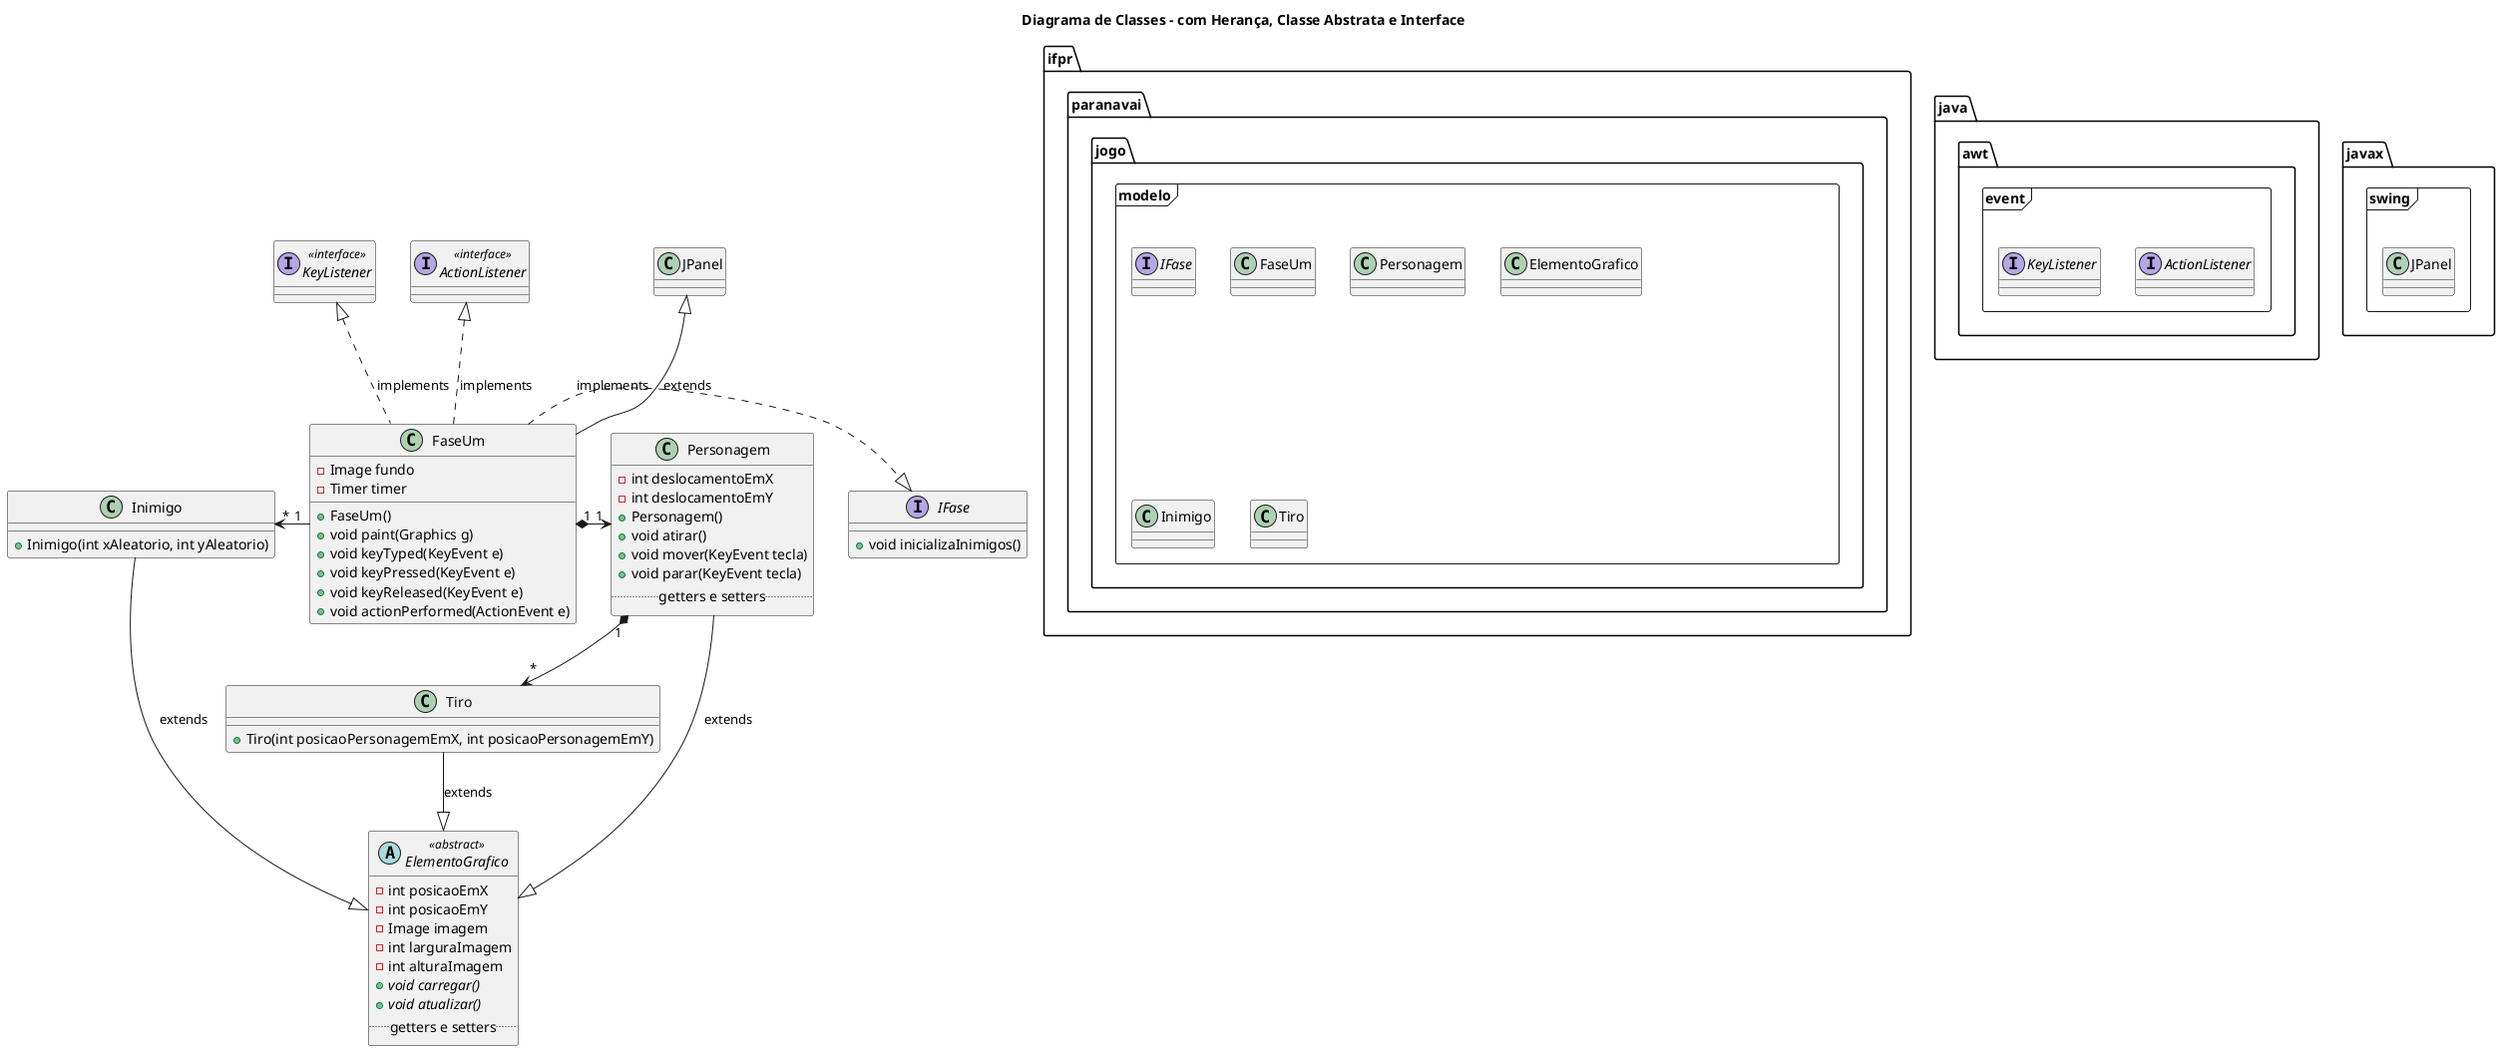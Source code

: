 @startuml

title Diagrama de Classes - com Herança, Classe Abstrata e Interface

package ifpr.paranavai.jogo.modelo <<Frame>> {
    interface IFase
    class FaseUm
    class Personagem
    class Inimigo
    class Tiro
    class ElementoGrafico
    note right of ElementoGrafico::carregar
        Itálico indica que
        o método é abstrato
    end note
}

package java.awt.event <<Frame>> {
    interface ActionListener
    interface KeyListener
}


package javax.swing <<Frame>> {
  class JPanel
}

abstract class ElementoGrafico <<abstract>> {
    -int posicaoEmX
    -int posicaoEmY
    -Image imagem
    -int larguraImagem
    -int alturaImagem    
    +{abstract} void carregar()
    +{abstract} void atualizar()
    .. getters e setters ..
}

class FaseUm {
    -Image fundo
    -Timer timer
    +FaseUm()
    +void paint(Graphics g)
    +void keyTyped(KeyEvent e)
    +void keyPressed(KeyEvent e)
    +void keyReleased(KeyEvent e)
    +void actionPerformed(ActionEvent e)
}

class Personagem{
    -int deslocamentoEmX
    -int deslocamentoEmY
    +Personagem()
    +void atirar()
    +void mover(KeyEvent tecla)
    +void parar(KeyEvent tecla)
    .. getters e setters ..
}

class Inimigo{
    +Inimigo(int xAleatorio, int yAleatorio)
}

class Tiro {
    +Tiro(int posicaoPersonagemEmX, int posicaoPersonagemEmY)
}

interface IFase {    
    +void inicializaInimigos()
}

class JPanel
interface ActionListener <<interface>>
interface KeyListener <<interface>>

FaseUm -up-|> JPanel: extends
FaseUm -up.|> ActionListener: implements
FaseUm -up.|> KeyListener: implements
FaseUm -right.|> IFase: implements

FaseUm "1" *-right-> "1" Personagem
Inimigo "*" <-right- "1" FaseUm

Personagem "1" *--> "*" Tiro
Personagem --|> ElementoGrafico: extends

Tiro --|> ElementoGrafico: extends

Inimigo --|> ElementoGrafico: extends
@enduml